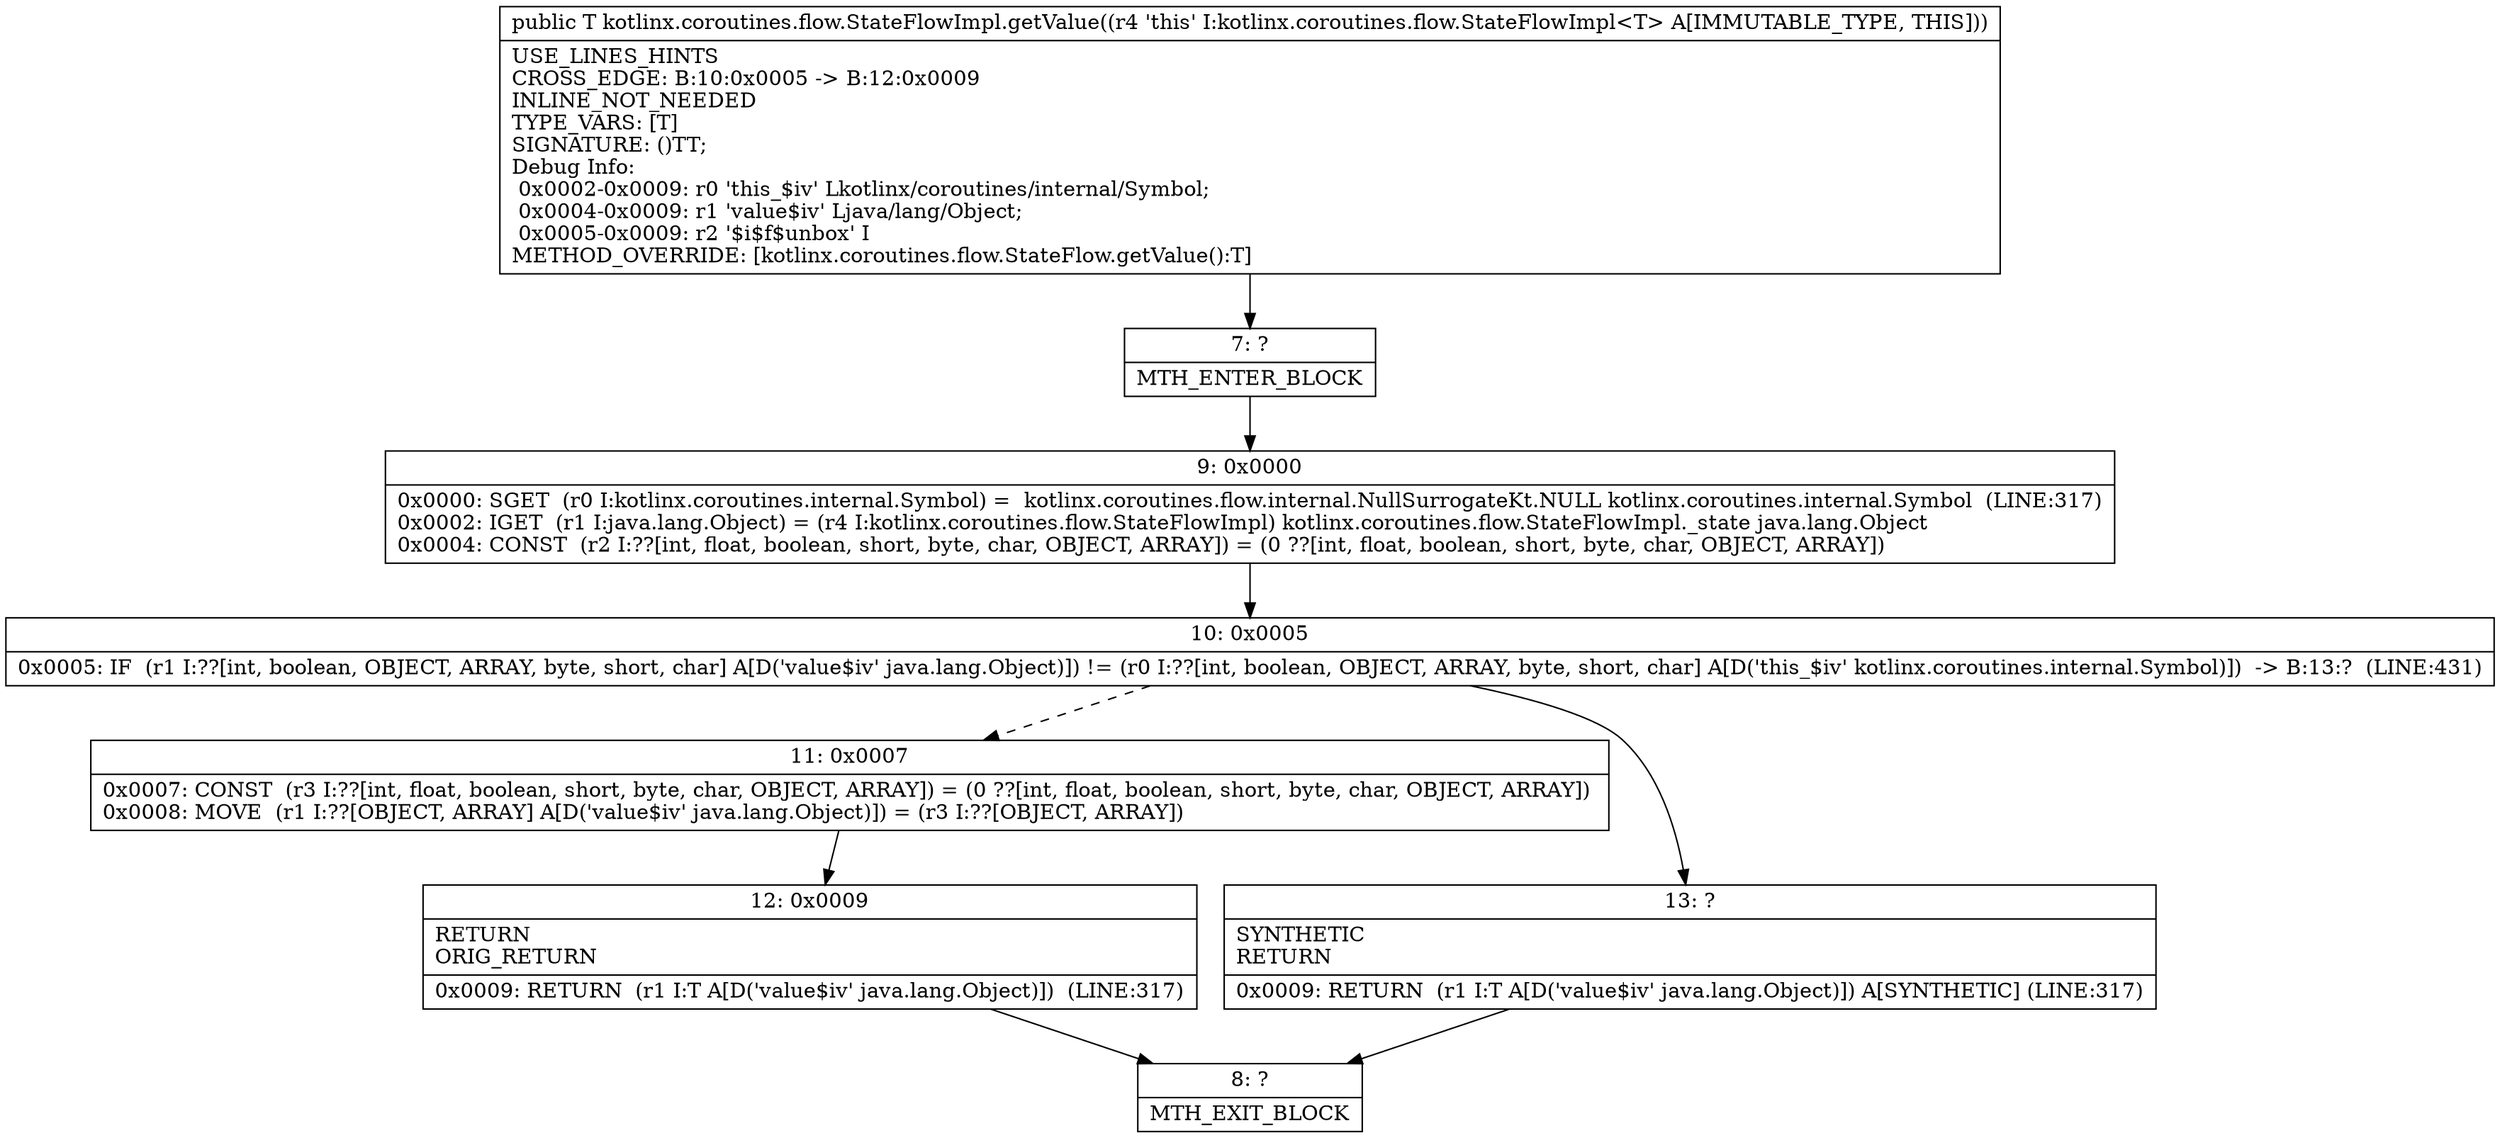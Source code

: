 digraph "CFG forkotlinx.coroutines.flow.StateFlowImpl.getValue()Ljava\/lang\/Object;" {
Node_7 [shape=record,label="{7\:\ ?|MTH_ENTER_BLOCK\l}"];
Node_9 [shape=record,label="{9\:\ 0x0000|0x0000: SGET  (r0 I:kotlinx.coroutines.internal.Symbol) =  kotlinx.coroutines.flow.internal.NullSurrogateKt.NULL kotlinx.coroutines.internal.Symbol  (LINE:317)\l0x0002: IGET  (r1 I:java.lang.Object) = (r4 I:kotlinx.coroutines.flow.StateFlowImpl) kotlinx.coroutines.flow.StateFlowImpl._state java.lang.Object \l0x0004: CONST  (r2 I:??[int, float, boolean, short, byte, char, OBJECT, ARRAY]) = (0 ??[int, float, boolean, short, byte, char, OBJECT, ARRAY]) \l}"];
Node_10 [shape=record,label="{10\:\ 0x0005|0x0005: IF  (r1 I:??[int, boolean, OBJECT, ARRAY, byte, short, char] A[D('value$iv' java.lang.Object)]) != (r0 I:??[int, boolean, OBJECT, ARRAY, byte, short, char] A[D('this_$iv' kotlinx.coroutines.internal.Symbol)])  \-\> B:13:?  (LINE:431)\l}"];
Node_11 [shape=record,label="{11\:\ 0x0007|0x0007: CONST  (r3 I:??[int, float, boolean, short, byte, char, OBJECT, ARRAY]) = (0 ??[int, float, boolean, short, byte, char, OBJECT, ARRAY]) \l0x0008: MOVE  (r1 I:??[OBJECT, ARRAY] A[D('value$iv' java.lang.Object)]) = (r3 I:??[OBJECT, ARRAY]) \l}"];
Node_12 [shape=record,label="{12\:\ 0x0009|RETURN\lORIG_RETURN\l|0x0009: RETURN  (r1 I:T A[D('value$iv' java.lang.Object)])  (LINE:317)\l}"];
Node_8 [shape=record,label="{8\:\ ?|MTH_EXIT_BLOCK\l}"];
Node_13 [shape=record,label="{13\:\ ?|SYNTHETIC\lRETURN\l|0x0009: RETURN  (r1 I:T A[D('value$iv' java.lang.Object)]) A[SYNTHETIC] (LINE:317)\l}"];
MethodNode[shape=record,label="{public T kotlinx.coroutines.flow.StateFlowImpl.getValue((r4 'this' I:kotlinx.coroutines.flow.StateFlowImpl\<T\> A[IMMUTABLE_TYPE, THIS]))  | USE_LINES_HINTS\lCROSS_EDGE: B:10:0x0005 \-\> B:12:0x0009\lINLINE_NOT_NEEDED\lTYPE_VARS: [T]\lSIGNATURE: ()TT;\lDebug Info:\l  0x0002\-0x0009: r0 'this_$iv' Lkotlinx\/coroutines\/internal\/Symbol;\l  0x0004\-0x0009: r1 'value$iv' Ljava\/lang\/Object;\l  0x0005\-0x0009: r2 '$i$f$unbox' I\lMETHOD_OVERRIDE: [kotlinx.coroutines.flow.StateFlow.getValue():T]\l}"];
MethodNode -> Node_7;Node_7 -> Node_9;
Node_9 -> Node_10;
Node_10 -> Node_11[style=dashed];
Node_10 -> Node_13;
Node_11 -> Node_12;
Node_12 -> Node_8;
Node_13 -> Node_8;
}

